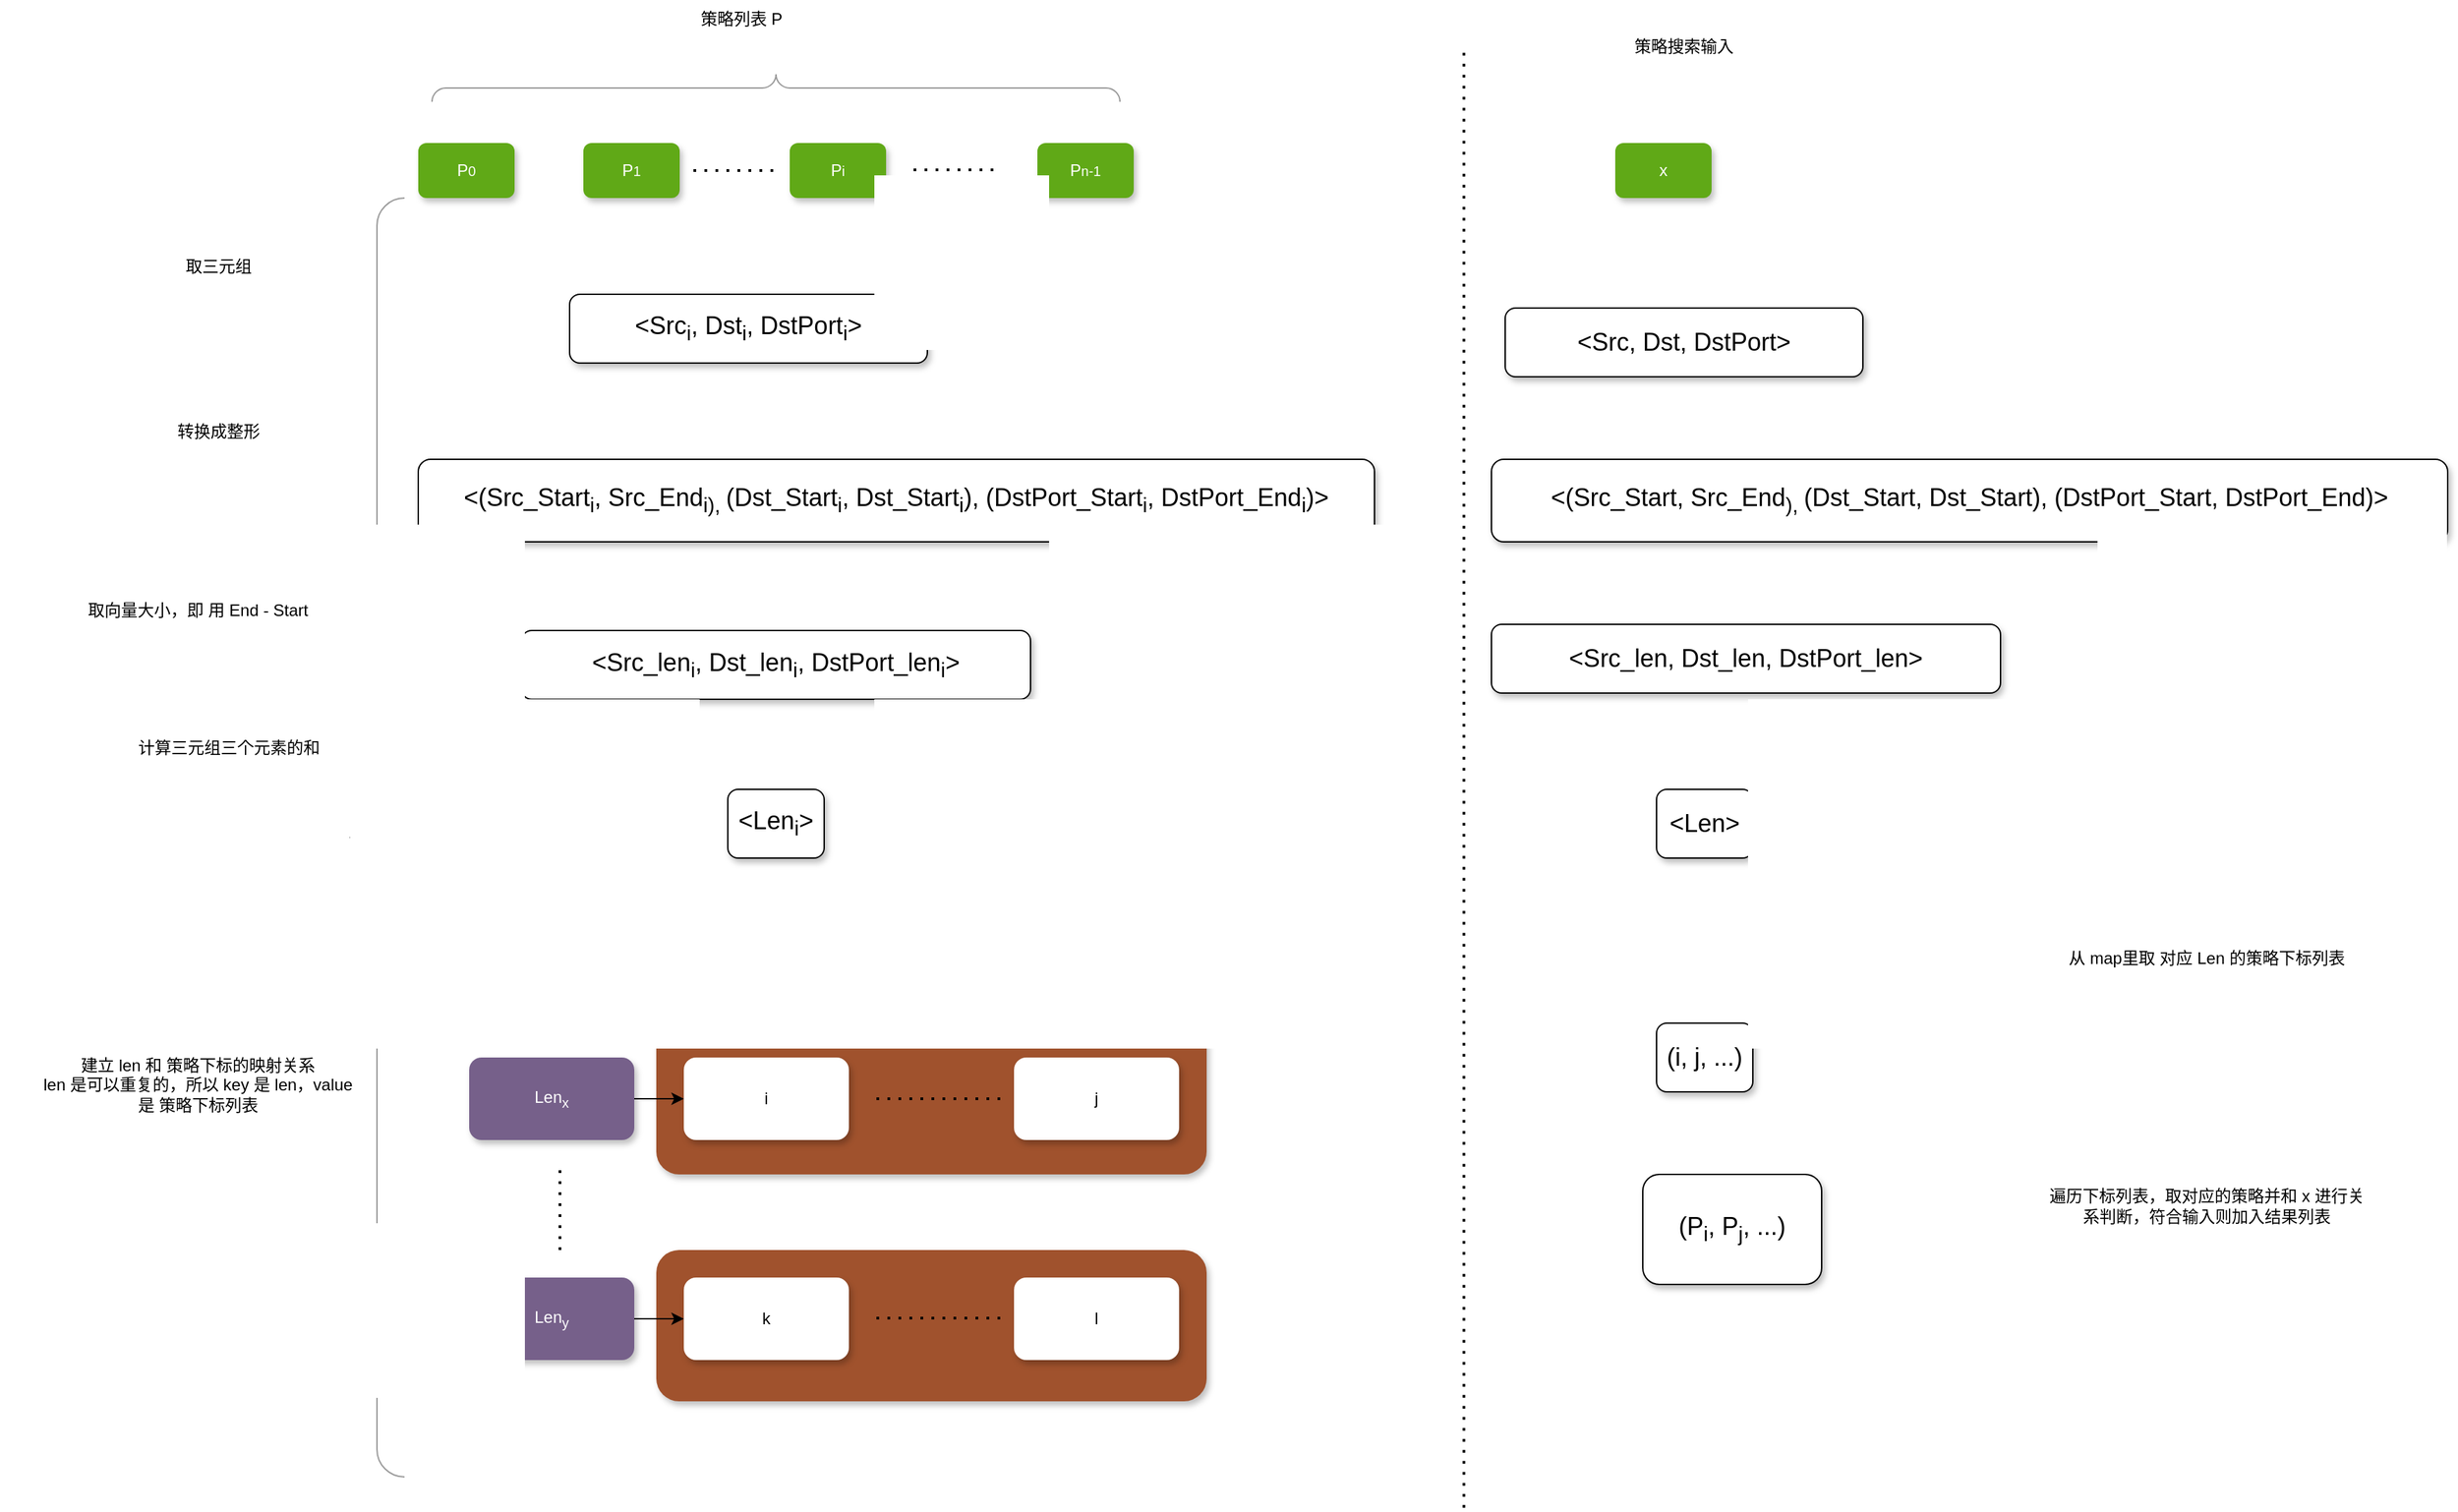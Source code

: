 <mxfile version="13.10.0" type="embed" pages="2">
    <diagram id="bBdrPgjlm9iaJxvOy8-b" name="flow">
        <mxGraphModel dx="1667" dy="742" grid="1" gridSize="10" guides="1" tooltips="1" connect="1" arrows="1" fold="1" page="1" pageScale="1" pageWidth="827" pageHeight="1169" math="0" shadow="0">
            <root>
                <mxCell id="d7YUU5vKySYCeSN-Ihqx-0"/>
                <mxCell id="d7YUU5vKySYCeSN-Ihqx-1" parent="d7YUU5vKySYCeSN-Ihqx-0"/>
                <mxCell id="d7YUU5vKySYCeSN-Ihqx-33" value="" style="rounded=1;whiteSpace=wrap;html=1;shadow=1;fillColor=#a0522d;fontColor=#ffffff;strokeColor=none;" vertex="1" parent="d7YUU5vKySYCeSN-Ihqx-1">
                    <mxGeometry x="413" y="820" width="400" height="110" as="geometry"/>
                </mxCell>
                <mxCell id="d7YUU5vKySYCeSN-Ihqx-32" value="" style="rounded=1;whiteSpace=wrap;html=1;shadow=1;fillColor=#a0522d;fontColor=#ffffff;strokeColor=none;" vertex="1" parent="d7YUU5vKySYCeSN-Ihqx-1">
                    <mxGeometry x="413" y="985" width="400" height="110" as="geometry"/>
                </mxCell>
                <mxCell id="d7YUU5vKySYCeSN-Ihqx-2" value="P&lt;span style=&quot;font-size: 10px&quot;&gt;0&lt;/span&gt;" style="rounded=1;whiteSpace=wrap;html=1;fillColor=#60a917;fontColor=#ffffff;shadow=1;strokeColor=none;" vertex="1" parent="d7YUU5vKySYCeSN-Ihqx-1">
                    <mxGeometry x="240" y="180" width="70" height="40" as="geometry"/>
                </mxCell>
                <mxCell id="d7YUU5vKySYCeSN-Ihqx-3" value="P&lt;span style=&quot;font-size: 10px&quot;&gt;1&lt;/span&gt;" style="rounded=1;whiteSpace=wrap;html=1;fillColor=#60a917;fontColor=#ffffff;shadow=1;strokeColor=none;" vertex="1" parent="d7YUU5vKySYCeSN-Ihqx-1">
                    <mxGeometry x="360" y="180" width="70" height="40" as="geometry"/>
                </mxCell>
                <mxCell id="d7YUU5vKySYCeSN-Ihqx-4" value="P&lt;span style=&quot;font-size: 10px&quot;&gt;i&lt;/span&gt;" style="rounded=1;whiteSpace=wrap;html=1;fillColor=#60a917;fontColor=#ffffff;shadow=1;strokeColor=none;" vertex="1" parent="d7YUU5vKySYCeSN-Ihqx-1">
                    <mxGeometry x="510" y="180" width="70" height="40" as="geometry"/>
                </mxCell>
                <mxCell id="d7YUU5vKySYCeSN-Ihqx-5" value="P&lt;span style=&quot;font-size: 10px&quot;&gt;n-1&lt;/span&gt;" style="rounded=1;whiteSpace=wrap;html=1;fillColor=#60a917;fontColor=#ffffff;shadow=1;strokeColor=none;" vertex="1" parent="d7YUU5vKySYCeSN-Ihqx-1">
                    <mxGeometry x="690" y="180" width="70" height="40" as="geometry"/>
                </mxCell>
                <mxCell id="d7YUU5vKySYCeSN-Ihqx-6" value="" style="verticalLabelPosition=bottom;shadow=0;dashed=0;align=center;html=1;verticalAlign=top;strokeWidth=1;shape=mxgraph.mockup.markup.curlyBrace;strokeColor=#999999;" vertex="1" parent="d7YUU5vKySYCeSN-Ihqx-1">
                    <mxGeometry x="250" y="130" width="500" height="20" as="geometry"/>
                </mxCell>
                <mxCell id="d7YUU5vKySYCeSN-Ihqx-7" value="策略列表 P" style="text;html=1;strokeColor=none;fillColor=none;align=center;verticalAlign=middle;whiteSpace=wrap;rounded=0;shadow=1;" vertex="1" parent="d7YUU5vKySYCeSN-Ihqx-1">
                    <mxGeometry x="400" y="80" width="150" height="20" as="geometry"/>
                </mxCell>
                <mxCell id="d7YUU5vKySYCeSN-Ihqx-8" value="" style="endArrow=none;dashed=1;html=1;dashPattern=1 3;strokeWidth=2;" edge="1" parent="d7YUU5vKySYCeSN-Ihqx-1">
                    <mxGeometry width="50" height="50" relative="1" as="geometry">
                        <mxPoint x="440" y="200" as="sourcePoint"/>
                        <mxPoint x="500" y="200" as="targetPoint"/>
                    </mxGeometry>
                </mxCell>
                <mxCell id="d7YUU5vKySYCeSN-Ihqx-9" value="" style="endArrow=none;dashed=1;html=1;dashPattern=1 3;strokeWidth=2;" edge="1" parent="d7YUU5vKySYCeSN-Ihqx-1">
                    <mxGeometry width="50" height="50" relative="1" as="geometry">
                        <mxPoint x="600" y="199.5" as="sourcePoint"/>
                        <mxPoint x="660" y="199.5" as="targetPoint"/>
                    </mxGeometry>
                </mxCell>
                <mxCell id="d7YUU5vKySYCeSN-Ihqx-10" value="&lt;font style=&quot;font-size: 18px&quot;&gt;&amp;lt;Src&lt;sub&gt;i&lt;/sub&gt;, Dst&lt;sub&gt;i&lt;/sub&gt;, DstPort&lt;sub&gt;i&lt;/sub&gt;&amp;gt;&lt;/font&gt;" style="rounded=1;whiteSpace=wrap;html=1;shadow=1;" vertex="1" parent="d7YUU5vKySYCeSN-Ihqx-1">
                    <mxGeometry x="350" y="290" width="260" height="50" as="geometry"/>
                </mxCell>
                <mxCell id="d7YUU5vKySYCeSN-Ihqx-11" value="取三元组" style="text;html=1;strokeColor=none;fillColor=none;align=center;verticalAlign=middle;whiteSpace=wrap;rounded=0;shadow=1;" vertex="1" parent="d7YUU5vKySYCeSN-Ihqx-1">
                    <mxGeometry x="60" y="260" width="70" height="20" as="geometry"/>
                </mxCell>
                <mxCell id="d7YUU5vKySYCeSN-Ihqx-12" value="" style="labelPosition=right;align=left;strokeWidth=1;shape=mxgraph.mockup.markup.curlyBrace;html=1;shadow=0;dashed=0;strokeColor=#999999;direction=north;" vertex="1" parent="d7YUU5vKySYCeSN-Ihqx-1">
                    <mxGeometry x="190" y="220" width="40" height="930" as="geometry"/>
                </mxCell>
                <mxCell id="d7YUU5vKySYCeSN-Ihqx-13" value="&lt;font style=&quot;font-size: 18px&quot;&gt;&amp;lt;(Src_Start&lt;sub&gt;i&lt;/sub&gt;, Src_End&lt;sub&gt;i), &lt;/sub&gt;(Dst_Start&lt;sub&gt;i&lt;/sub&gt;, Dst_Start&lt;sub&gt;i&lt;/sub&gt;),&amp;nbsp;(DstPort_Start&lt;sub&gt;i&lt;/sub&gt;, DstPort_End&lt;sub&gt;i&lt;/sub&gt;)&amp;gt;&lt;/font&gt;" style="rounded=1;whiteSpace=wrap;html=1;shadow=1;" vertex="1" parent="d7YUU5vKySYCeSN-Ihqx-1">
                    <mxGeometry x="240" y="410" width="695" height="60" as="geometry"/>
                </mxCell>
                <mxCell id="d7YUU5vKySYCeSN-Ihqx-14" value="转换成整形" style="text;html=1;strokeColor=none;fillColor=none;align=center;verticalAlign=middle;whiteSpace=wrap;rounded=0;shadow=1;" vertex="1" parent="d7YUU5vKySYCeSN-Ihqx-1">
                    <mxGeometry x="60" y="380" width="70" height="20" as="geometry"/>
                </mxCell>
                <mxCell id="d7YUU5vKySYCeSN-Ihqx-16" value="&lt;font style=&quot;font-size: 18px&quot;&gt;&amp;lt;Src_len&lt;sub&gt;i&lt;/sub&gt;, Dst_len&lt;sub&gt;i&lt;/sub&gt;, DstPort_len&lt;sub&gt;i&lt;/sub&gt;&amp;gt;&lt;/font&gt;" style="rounded=1;whiteSpace=wrap;html=1;shadow=1;" vertex="1" parent="d7YUU5vKySYCeSN-Ihqx-1">
                    <mxGeometry x="315" y="534.5" width="370" height="50" as="geometry"/>
                </mxCell>
                <mxCell id="d7YUU5vKySYCeSN-Ihqx-17" value="取向量大小，即 用 End - Start" style="text;html=1;strokeColor=none;fillColor=none;align=center;verticalAlign=middle;whiteSpace=wrap;rounded=0;shadow=1;" vertex="1" parent="d7YUU5vKySYCeSN-Ihqx-1">
                    <mxGeometry x="-60" y="510" width="280" height="20" as="geometry"/>
                </mxCell>
                <mxCell id="d7YUU5vKySYCeSN-Ihqx-18" value="&lt;font style=&quot;font-size: 18px&quot;&gt;&amp;lt;Len&lt;sub&gt;i&lt;/sub&gt;&amp;gt;&lt;/font&gt;" style="rounded=1;whiteSpace=wrap;html=1;shadow=1;" vertex="1" parent="d7YUU5vKySYCeSN-Ihqx-1">
                    <mxGeometry x="465" y="650" width="70" height="50" as="geometry"/>
                </mxCell>
                <mxCell id="d7YUU5vKySYCeSN-Ihqx-19" value="计算三元组三个元素的和" style="text;html=1;strokeColor=none;fillColor=none;align=center;verticalAlign=middle;whiteSpace=wrap;rounded=0;shadow=1;" vertex="1" parent="d7YUU5vKySYCeSN-Ihqx-1">
                    <mxGeometry x="15" y="610" width="175" height="20" as="geometry"/>
                </mxCell>
                <mxCell id="d7YUU5vKySYCeSN-Ihqx-29" style="edgeStyle=orthogonalEdgeStyle;rounded=0;orthogonalLoop=1;jettySize=auto;html=1;exitX=1;exitY=0.5;exitDx=0;exitDy=0;entryX=0;entryY=0.5;entryDx=0;entryDy=0;" edge="1" parent="d7YUU5vKySYCeSN-Ihqx-1" source="d7YUU5vKySYCeSN-Ihqx-20" target="d7YUU5vKySYCeSN-Ihqx-21">
                    <mxGeometry relative="1" as="geometry"/>
                </mxCell>
                <mxCell id="d7YUU5vKySYCeSN-Ihqx-20" value="Len&lt;sub&gt;x&lt;/sub&gt;" style="rounded=1;whiteSpace=wrap;html=1;shadow=1;fillColor=#76608a;fontColor=#ffffff;strokeColor=none;" vertex="1" parent="d7YUU5vKySYCeSN-Ihqx-1">
                    <mxGeometry x="277" y="845" width="120" height="60" as="geometry"/>
                </mxCell>
                <mxCell id="d7YUU5vKySYCeSN-Ihqx-21" value="i" style="rounded=1;whiteSpace=wrap;html=1;shadow=1;strokeColor=none;" vertex="1" parent="d7YUU5vKySYCeSN-Ihqx-1">
                    <mxGeometry x="433" y="845" width="120" height="60" as="geometry"/>
                </mxCell>
                <mxCell id="d7YUU5vKySYCeSN-Ihqx-22" value="j" style="rounded=1;whiteSpace=wrap;html=1;shadow=1;strokeColor=none;" vertex="1" parent="d7YUU5vKySYCeSN-Ihqx-1">
                    <mxGeometry x="673" y="845" width="120" height="60" as="geometry"/>
                </mxCell>
                <mxCell id="d7YUU5vKySYCeSN-Ihqx-31" style="edgeStyle=orthogonalEdgeStyle;rounded=0;orthogonalLoop=1;jettySize=auto;html=1;exitX=1;exitY=0.5;exitDx=0;exitDy=0;entryX=0;entryY=0.5;entryDx=0;entryDy=0;" edge="1" parent="d7YUU5vKySYCeSN-Ihqx-1" source="d7YUU5vKySYCeSN-Ihqx-23" target="d7YUU5vKySYCeSN-Ihqx-25">
                    <mxGeometry relative="1" as="geometry"/>
                </mxCell>
                <mxCell id="d7YUU5vKySYCeSN-Ihqx-23" value="Len&lt;sub&gt;y&lt;/sub&gt;" style="rounded=1;whiteSpace=wrap;html=1;shadow=1;fillColor=#76608a;fontColor=#ffffff;strokeColor=none;" vertex="1" parent="d7YUU5vKySYCeSN-Ihqx-1">
                    <mxGeometry x="277" y="1005" width="120" height="60" as="geometry"/>
                </mxCell>
                <mxCell id="d7YUU5vKySYCeSN-Ihqx-24" value="" style="endArrow=none;dashed=1;html=1;dashPattern=1 3;strokeWidth=2;" edge="1" parent="d7YUU5vKySYCeSN-Ihqx-1">
                    <mxGeometry width="50" height="50" relative="1" as="geometry">
                        <mxPoint x="343" y="985" as="sourcePoint"/>
                        <mxPoint x="343" y="925" as="targetPoint"/>
                    </mxGeometry>
                </mxCell>
                <mxCell id="d7YUU5vKySYCeSN-Ihqx-25" value="k" style="rounded=1;whiteSpace=wrap;html=1;shadow=1;strokeColor=none;" vertex="1" parent="d7YUU5vKySYCeSN-Ihqx-1">
                    <mxGeometry x="433" y="1005" width="120" height="60" as="geometry"/>
                </mxCell>
                <mxCell id="d7YUU5vKySYCeSN-Ihqx-26" value="l" style="rounded=1;whiteSpace=wrap;html=1;shadow=1;strokeColor=none;" vertex="1" parent="d7YUU5vKySYCeSN-Ihqx-1">
                    <mxGeometry x="673" y="1005" width="120" height="60" as="geometry"/>
                </mxCell>
                <mxCell id="d7YUU5vKySYCeSN-Ihqx-27" value="" style="endArrow=none;dashed=1;html=1;dashPattern=1 3;strokeWidth=2;" edge="1" parent="d7YUU5vKySYCeSN-Ihqx-1">
                    <mxGeometry width="50" height="50" relative="1" as="geometry">
                        <mxPoint x="663" y="875" as="sourcePoint"/>
                        <mxPoint x="573" y="875" as="targetPoint"/>
                    </mxGeometry>
                </mxCell>
                <mxCell id="d7YUU5vKySYCeSN-Ihqx-28" value="" style="endArrow=none;dashed=1;html=1;dashPattern=1 3;strokeWidth=2;" edge="1" parent="d7YUU5vKySYCeSN-Ihqx-1">
                    <mxGeometry width="50" height="50" relative="1" as="geometry">
                        <mxPoint x="663" y="1034.5" as="sourcePoint"/>
                        <mxPoint x="573" y="1034.5" as="targetPoint"/>
                    </mxGeometry>
                </mxCell>
                <mxCell id="d7YUU5vKySYCeSN-Ihqx-34" value="建立 len 和 策略下标的映射关系&lt;br&gt;len 是可以重复的，所以 key 是 len，value 是 策略下标列表" style="text;html=1;strokeColor=none;fillColor=none;align=center;verticalAlign=middle;whiteSpace=wrap;rounded=0;shadow=1;" vertex="1" parent="d7YUU5vKySYCeSN-Ihqx-1">
                    <mxGeometry x="-38.75" y="760" width="237.5" height="210" as="geometry"/>
                </mxCell>
                <mxCell id="d7YUU5vKySYCeSN-Ihqx-35" value="策略搜索输入" style="text;html=1;strokeColor=none;fillColor=none;align=center;verticalAlign=middle;whiteSpace=wrap;rounded=0;shadow=1;" vertex="1" parent="d7YUU5vKySYCeSN-Ihqx-1">
                    <mxGeometry x="1085" y="100" width="150" height="20" as="geometry"/>
                </mxCell>
                <mxCell id="d7YUU5vKySYCeSN-Ihqx-36" value="" style="endArrow=none;dashed=1;html=1;dashPattern=1 3;strokeWidth=2;" edge="1" parent="d7YUU5vKySYCeSN-Ihqx-1">
                    <mxGeometry width="50" height="50" relative="1" as="geometry">
                        <mxPoint x="1000" y="1172.4" as="sourcePoint"/>
                        <mxPoint x="1000" y="110" as="targetPoint"/>
                    </mxGeometry>
                </mxCell>
                <mxCell id="d7YUU5vKySYCeSN-Ihqx-37" value="x" style="rounded=1;whiteSpace=wrap;html=1;fillColor=#60a917;fontColor=#ffffff;shadow=1;strokeColor=none;" vertex="1" parent="d7YUU5vKySYCeSN-Ihqx-1">
                    <mxGeometry x="1110" y="180" width="70" height="40" as="geometry"/>
                </mxCell>
                <mxCell id="d7YUU5vKySYCeSN-Ihqx-38" value="&lt;font style=&quot;font-size: 18px&quot;&gt;&amp;lt;Src, Dst, DstPort&amp;gt;&lt;/font&gt;" style="rounded=1;whiteSpace=wrap;html=1;shadow=1;" vertex="1" parent="d7YUU5vKySYCeSN-Ihqx-1">
                    <mxGeometry x="1030" y="300" width="260" height="50" as="geometry"/>
                </mxCell>
                <mxCell id="d7YUU5vKySYCeSN-Ihqx-39" value="&lt;font style=&quot;font-size: 18px&quot;&gt;&amp;lt;(Src_Start, Src_End&lt;sub&gt;), &lt;/sub&gt;(Dst_Start, Dst_Start),&amp;nbsp;(DstPort_Start, DstPort_End)&amp;gt;&lt;/font&gt;" style="rounded=1;whiteSpace=wrap;html=1;shadow=1;" vertex="1" parent="d7YUU5vKySYCeSN-Ihqx-1">
                    <mxGeometry x="1020" y="410" width="695" height="60" as="geometry"/>
                </mxCell>
                <mxCell id="d7YUU5vKySYCeSN-Ihqx-40" value="&lt;font style=&quot;font-size: 18px&quot;&gt;&amp;lt;Src_len, Dst_len, DstPort_len&amp;gt;&lt;/font&gt;" style="rounded=1;whiteSpace=wrap;html=1;shadow=1;" vertex="1" parent="d7YUU5vKySYCeSN-Ihqx-1">
                    <mxGeometry x="1020" y="530" width="370" height="50" as="geometry"/>
                </mxCell>
                <mxCell id="d7YUU5vKySYCeSN-Ihqx-41" value="&lt;font style=&quot;font-size: 18px&quot;&gt;&amp;lt;Len&amp;gt;&lt;/font&gt;" style="rounded=1;whiteSpace=wrap;html=1;shadow=1;" vertex="1" parent="d7YUU5vKySYCeSN-Ihqx-1">
                    <mxGeometry x="1140" y="650" width="70" height="50" as="geometry"/>
                </mxCell>
                <mxCell id="d7YUU5vKySYCeSN-Ihqx-42" value="&lt;span style=&quot;font-size: 18px&quot;&gt;(i, j, ...)&lt;/span&gt;" style="rounded=1;whiteSpace=wrap;html=1;shadow=1;" vertex="1" parent="d7YUU5vKySYCeSN-Ihqx-1">
                    <mxGeometry x="1140" y="820" width="70" height="50" as="geometry"/>
                </mxCell>
                <mxCell id="d7YUU5vKySYCeSN-Ihqx-43" value="&lt;span style=&quot;font-size: 18px&quot;&gt;(P&lt;sub&gt;i&lt;/sub&gt;, P&lt;sub&gt;j&lt;/sub&gt;, ...)&lt;/span&gt;" style="rounded=1;whiteSpace=wrap;html=1;shadow=1;" vertex="1" parent="d7YUU5vKySYCeSN-Ihqx-1">
                    <mxGeometry x="1130" y="930" width="130" height="80" as="geometry"/>
                </mxCell>
                <mxCell id="d7YUU5vKySYCeSN-Ihqx-44" value="从 map里取 对应 Len 的策略下标列表" style="text;html=1;strokeColor=none;fillColor=none;align=center;verticalAlign=middle;whiteSpace=wrap;rounded=0;shadow=1;" vertex="1" parent="d7YUU5vKySYCeSN-Ihqx-1">
                    <mxGeometry x="1420" y="760" width="240" height="25" as="geometry"/>
                </mxCell>
                <mxCell id="d7YUU5vKySYCeSN-Ihqx-45" value="遍历下标列表，取对应的策略并和 x 进行关系判断，符合输入则加入结果列表" style="text;html=1;strokeColor=none;fillColor=none;align=center;verticalAlign=middle;whiteSpace=wrap;rounded=0;shadow=1;" vertex="1" parent="d7YUU5vKySYCeSN-Ihqx-1">
                    <mxGeometry x="1420" y="940" width="240" height="25" as="geometry"/>
                </mxCell>
            </root>
        </mxGraphModel>
    </diagram>
    <diagram id="JCMAhr-MhOGJcvX1ZVky" name="Page-1">
        <mxGraphModel dx="840" dy="742" grid="1" gridSize="10" guides="1" tooltips="1" connect="1" arrows="1" fold="1" page="1" pageScale="1" pageWidth="827" pageHeight="1169" math="0" shadow="0">
            <root>
                <mxCell id="0"/>
                <mxCell id="1" parent="0"/>
                <mxCell id="2" value="&lt;font style=&quot;font-size: 25px&quot;&gt;A&lt;/font&gt;" style="ellipse;whiteSpace=wrap;html=1;aspect=fixed;shadow=1;fillColor=#fa6800;strokeColor=#C73500;fontColor=#ffffff;" parent="1" vertex="1">
                    <mxGeometry x="259" y="130" width="310" height="310" as="geometry"/>
                </mxCell>
                <mxCell id="3" value="&lt;font style=&quot;font-size: 18px&quot;&gt;X&lt;sub&gt;i&lt;/sub&gt;&lt;/font&gt;" style="ellipse;whiteSpace=wrap;html=1;aspect=fixed;fillColor=#e51400;strokeColor=#B20000;shadow=1;fontColor=#ffffff;" parent="1" vertex="1">
                    <mxGeometry x="440" y="310" width="80" height="80" as="geometry"/>
                </mxCell>
                <mxCell id="15" value="" style="ellipse;whiteSpace=wrap;html=1;aspect=fixed;shadow=1;" parent="1" vertex="1">
                    <mxGeometry x="490" y="360" width="20" height="20" as="geometry"/>
                </mxCell>
                <object label="compressed-distribution" id="4">
                    <mxCell parent="0"/>
                </object>
                <mxCell id="5" value="" style="endArrow=classic;html=1;" parent="4" edge="1">
                    <mxGeometry width="50" height="50" relative="1" as="geometry">
                        <mxPoint x="160" y="360" as="sourcePoint"/>
                        <mxPoint x="160" y="120" as="targetPoint"/>
                    </mxGeometry>
                </mxCell>
                <mxCell id="6" value="" style="endArrow=classic;html=1;" parent="4" edge="1">
                    <mxGeometry width="50" height="50" relative="1" as="geometry">
                        <mxPoint x="160" y="360" as="sourcePoint"/>
                        <mxPoint x="580" y="360" as="targetPoint"/>
                    </mxGeometry>
                </mxCell>
                <mxCell id="7" value="" style="curved=1;endArrow=none;html=1;endFill=0;" parent="4" edge="1">
                    <mxGeometry width="50" height="50" relative="1" as="geometry">
                        <mxPoint x="220" y="340" as="sourcePoint"/>
                        <mxPoint x="460" y="340" as="targetPoint"/>
                        <Array as="points">
                            <mxPoint x="280" y="240"/>
                            <mxPoint x="350" y="100"/>
                        </Array>
                    </mxGeometry>
                </mxCell>
                <mxCell id="8" value="" style="endArrow=classic;html=1;" parent="4" edge="1">
                    <mxGeometry width="50" height="50" relative="1" as="geometry">
                        <mxPoint x="160" y="680" as="sourcePoint"/>
                        <mxPoint x="160" y="440" as="targetPoint"/>
                    </mxGeometry>
                </mxCell>
                <mxCell id="9" value="" style="endArrow=classic;html=1;" parent="4" edge="1">
                    <mxGeometry width="50" height="50" relative="1" as="geometry">
                        <mxPoint x="160" y="680" as="sourcePoint"/>
                        <mxPoint x="580" y="680" as="targetPoint"/>
                    </mxGeometry>
                </mxCell>
                <mxCell id="11" value="" style="endArrow=none;html=1;" parent="4" edge="1">
                    <mxGeometry width="50" height="50" relative="1" as="geometry">
                        <mxPoint x="180" y="640" as="sourcePoint"/>
                        <mxPoint x="570" y="640" as="targetPoint"/>
                    </mxGeometry>
                </mxCell>
            </root>
        </mxGraphModel>
    </diagram>
</mxfile>